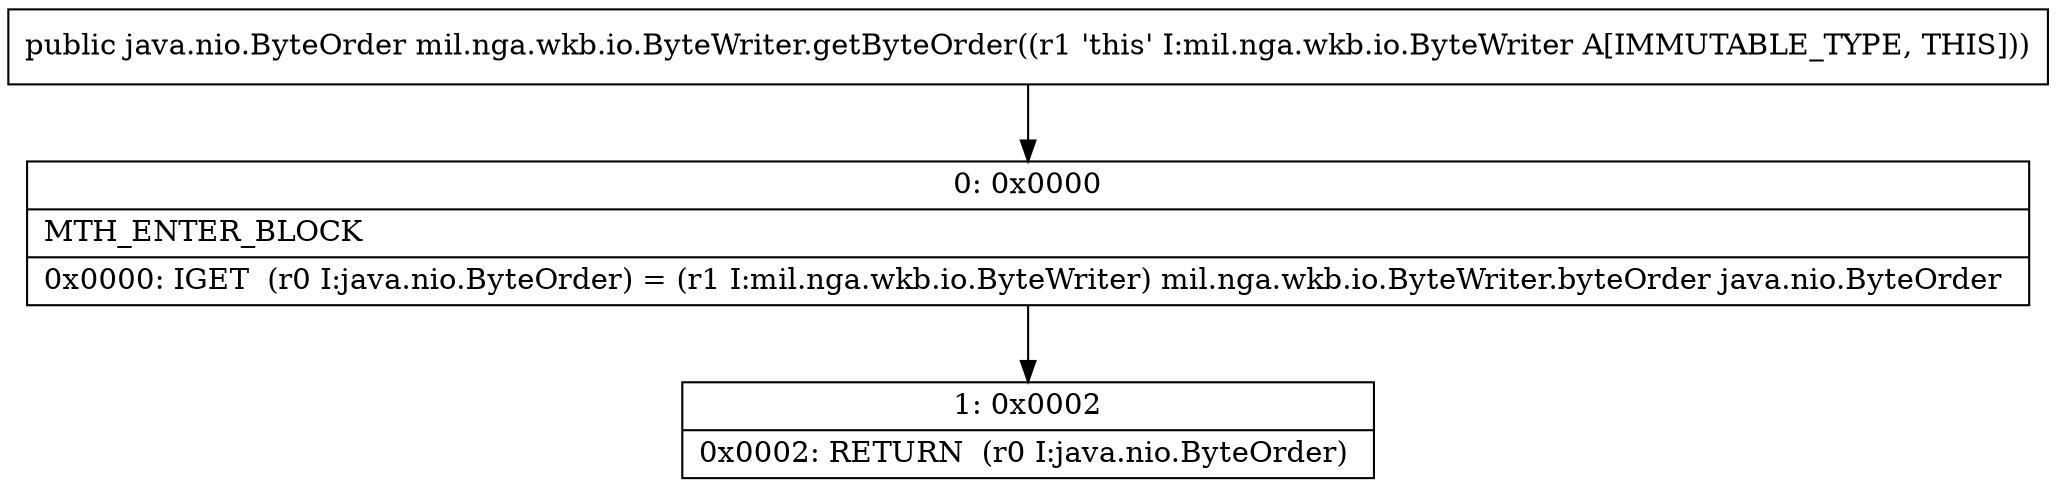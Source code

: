 digraph "CFG formil.nga.wkb.io.ByteWriter.getByteOrder()Ljava\/nio\/ByteOrder;" {
Node_0 [shape=record,label="{0\:\ 0x0000|MTH_ENTER_BLOCK\l|0x0000: IGET  (r0 I:java.nio.ByteOrder) = (r1 I:mil.nga.wkb.io.ByteWriter) mil.nga.wkb.io.ByteWriter.byteOrder java.nio.ByteOrder \l}"];
Node_1 [shape=record,label="{1\:\ 0x0002|0x0002: RETURN  (r0 I:java.nio.ByteOrder) \l}"];
MethodNode[shape=record,label="{public java.nio.ByteOrder mil.nga.wkb.io.ByteWriter.getByteOrder((r1 'this' I:mil.nga.wkb.io.ByteWriter A[IMMUTABLE_TYPE, THIS])) }"];
MethodNode -> Node_0;
Node_0 -> Node_1;
}

